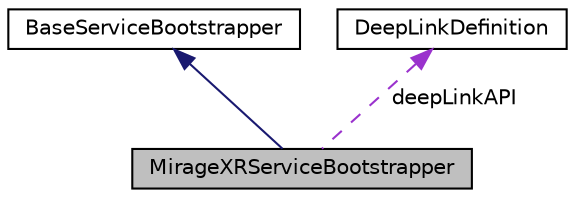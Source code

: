 digraph "MirageXRServiceBootstrapper"
{
 // INTERACTIVE_SVG=YES
 // LATEX_PDF_SIZE
  edge [fontname="Helvetica",fontsize="10",labelfontname="Helvetica",labelfontsize="10"];
  node [fontname="Helvetica",fontsize="10",shape=record];
  Node1 [label="MirageXRServiceBootstrapper",height=0.2,width=0.4,color="black", fillcolor="grey75", style="filled", fontcolor="black",tooltip=" "];
  Node2 -> Node1 [dir="back",color="midnightblue",fontsize="10",style="solid",fontname="Helvetica"];
  Node2 [label="BaseServiceBootstrapper",height=0.2,width=0.4,color="black", fillcolor="white", style="filled",URL="$class_base_service_bootstrapper.html",tooltip=" "];
  Node3 -> Node1 [dir="back",color="darkorchid3",fontsize="10",style="dashed",label=" deepLinkAPI" ,fontname="Helvetica"];
  Node3 [label="DeepLinkDefinition",height=0.2,width=0.4,color="black", fillcolor="white", style="filled",URL="$class_deep_link_definition.html",tooltip="Defines deep link paths to which the application should react"];
}
